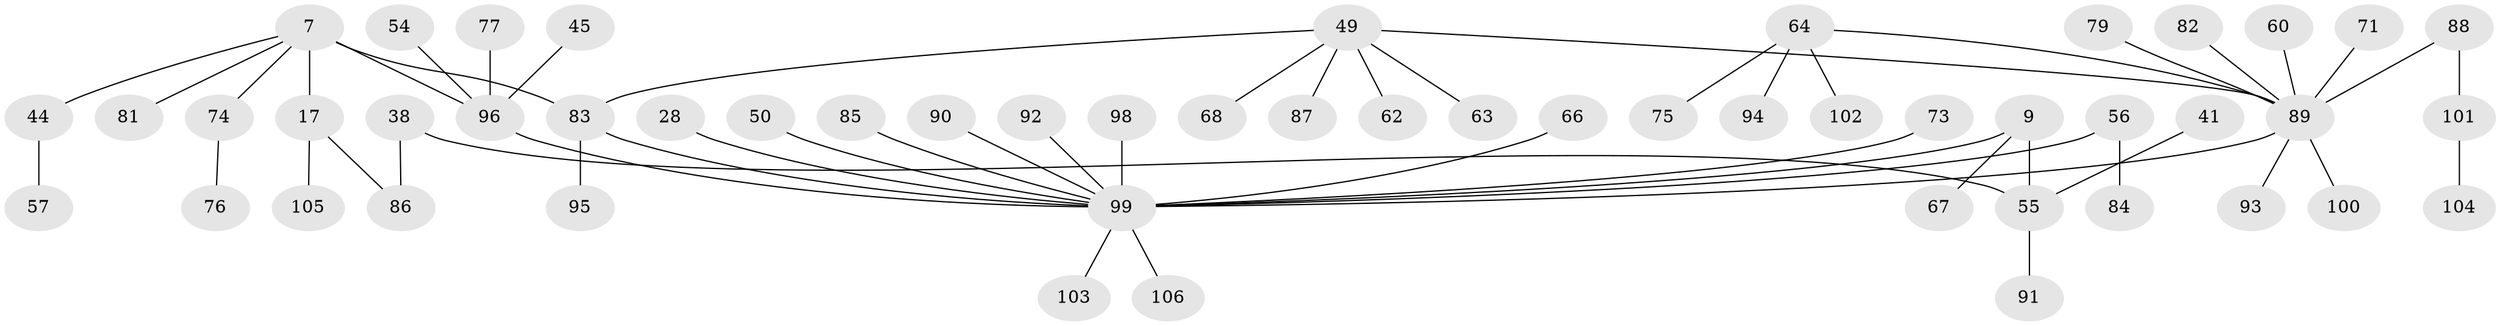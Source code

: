 // original degree distribution, {5: 0.0660377358490566, 3: 0.18867924528301888, 8: 0.009433962264150943, 4: 0.04716981132075472, 7: 0.009433962264150943, 1: 0.4339622641509434, 2: 0.2358490566037736, 6: 0.009433962264150943}
// Generated by graph-tools (version 1.1) at 2025/46/03/04/25 21:46:07]
// undirected, 53 vertices, 55 edges
graph export_dot {
graph [start="1"]
  node [color=gray90,style=filled];
  7;
  9;
  17 [super="+14"];
  28;
  38;
  41;
  44 [super="+32"];
  45;
  49 [super="+47"];
  50;
  54;
  55 [super="+11"];
  56;
  57;
  60;
  62;
  63;
  64 [super="+42+40+61"];
  66;
  67;
  68;
  71 [super="+26"];
  73;
  74 [super="+70"];
  75;
  76;
  77;
  79;
  81;
  82;
  83 [super="+59+72+24"];
  84;
  85;
  86 [super="+19"];
  87;
  88;
  89 [super="+46+58+52+78"];
  90;
  91;
  92;
  93;
  94;
  95;
  96 [super="+33+65+37+43"];
  98;
  99 [super="+21+80+34+97"];
  100 [super="+36"];
  101;
  102;
  103;
  104;
  105;
  106 [super="+12"];
  7 -- 17 [weight=2];
  7 -- 81;
  7 -- 83;
  7 -- 96;
  7 -- 74;
  7 -- 44;
  9 -- 67;
  9 -- 99 [weight=3];
  9 -- 55;
  17 -- 105;
  17 -- 86;
  28 -- 99;
  38 -- 86;
  38 -- 55;
  41 -- 55;
  44 -- 57;
  45 -- 96;
  49 -- 62;
  49 -- 68;
  49 -- 87;
  49 -- 63;
  49 -- 89;
  49 -- 83;
  50 -- 99;
  54 -- 96;
  55 -- 91;
  56 -- 84;
  56 -- 99;
  60 -- 89;
  64 -- 75;
  64 -- 94;
  64 -- 102;
  64 -- 89;
  66 -- 99;
  71 -- 89 [weight=2];
  73 -- 99;
  74 -- 76;
  77 -- 96;
  79 -- 89;
  82 -- 89;
  83 -- 99 [weight=3];
  83 -- 95;
  85 -- 99;
  88 -- 101;
  88 -- 89;
  89 -- 99 [weight=3];
  89 -- 93;
  89 -- 100;
  90 -- 99;
  92 -- 99;
  96 -- 99;
  98 -- 99;
  99 -- 103;
  99 -- 106;
  101 -- 104;
}
